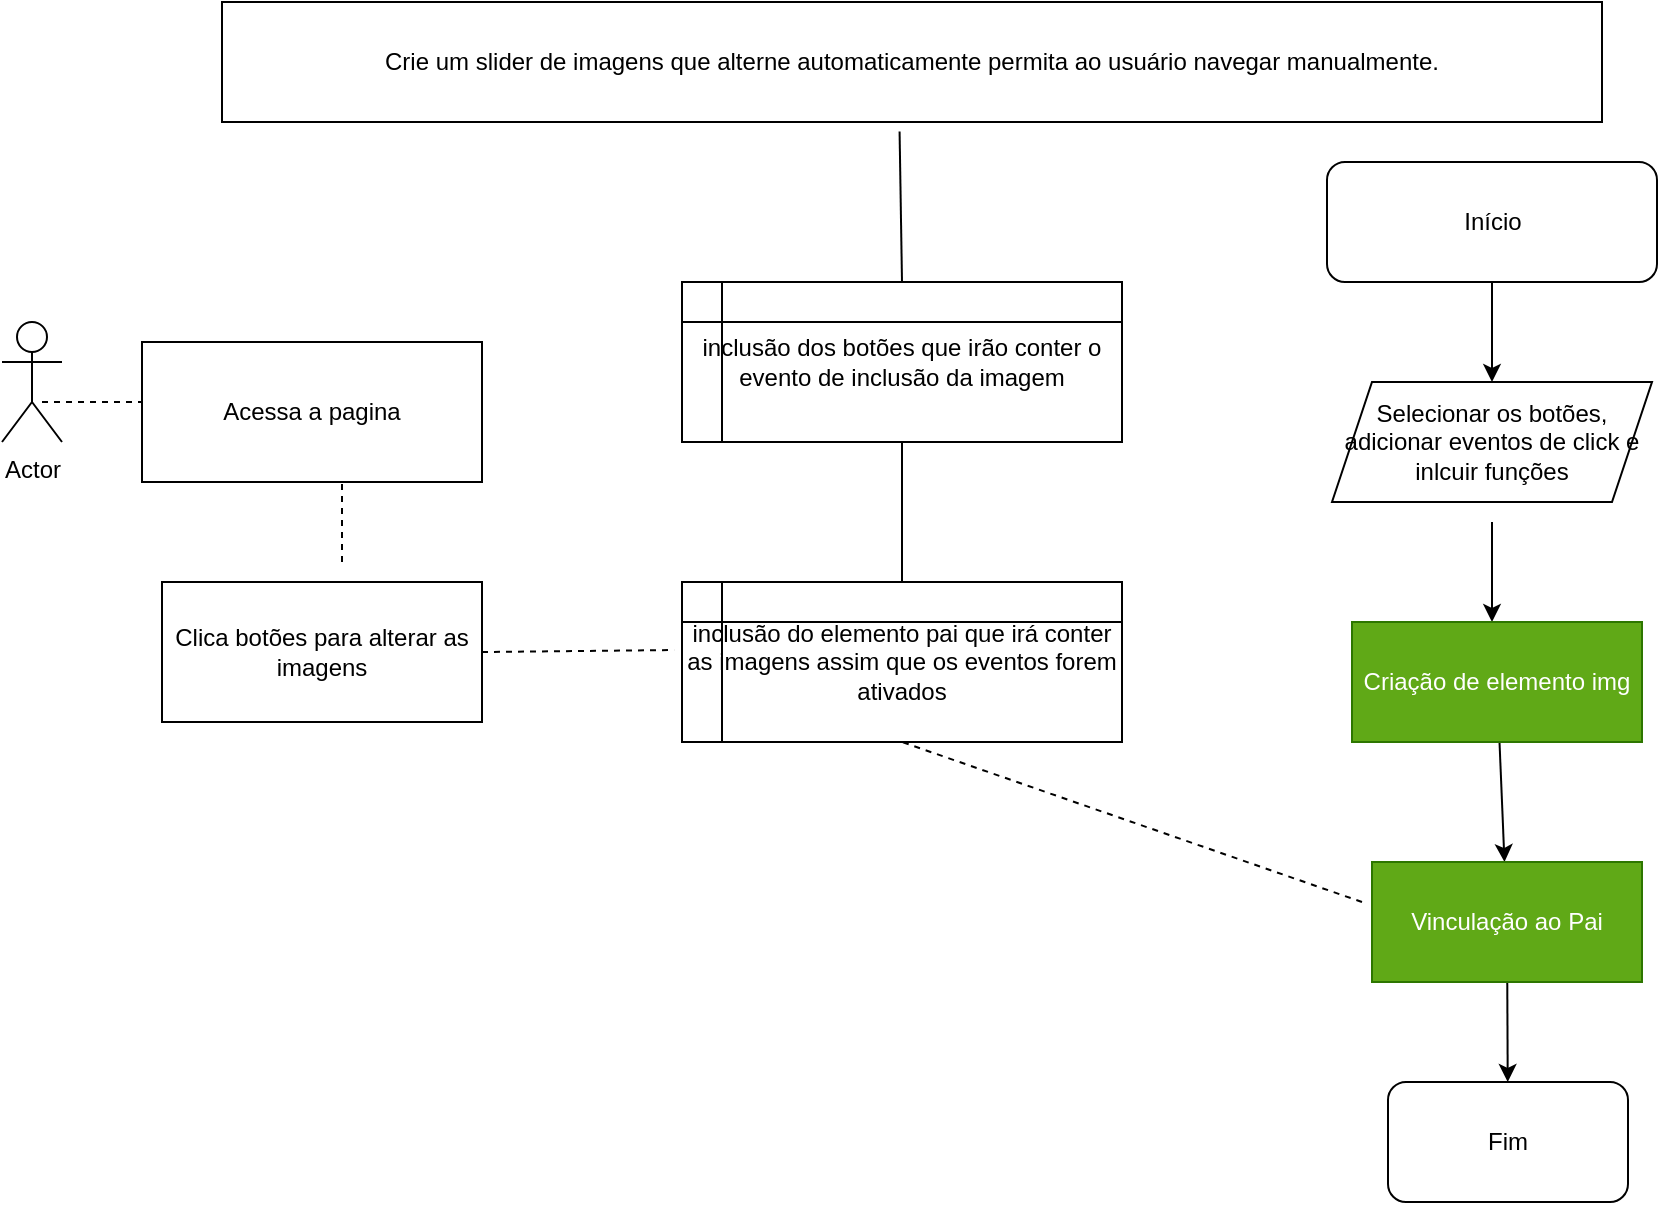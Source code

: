 <mxfile>
    <diagram id="a2tYOylbTRWIJZaSjk8l" name="Página-1">
        <mxGraphModel dx="1002" dy="563" grid="1" gridSize="10" guides="1" tooltips="1" connect="1" arrows="1" fold="1" page="1" pageScale="1" pageWidth="827" pageHeight="1169" math="0" shadow="0">
            <root>
                <mxCell id="0"/>
                <mxCell id="1" parent="0"/>
                <mxCell id="24" value="Crie um slider de imagens que alterne automaticamente permita ao usuário navegar manualmente." style="rounded=0;whiteSpace=wrap;html=1;" parent="1" vertex="1">
                    <mxGeometry x="200" y="80" width="690" height="60" as="geometry"/>
                </mxCell>
                <mxCell id="25" value="Actor" style="shape=umlActor;verticalLabelPosition=bottom;verticalAlign=top;html=1;outlineConnect=0;" parent="1" vertex="1">
                    <mxGeometry x="90" y="240" width="30" height="60" as="geometry"/>
                </mxCell>
                <mxCell id="26" value="Acessa a pagina" style="rounded=0;whiteSpace=wrap;html=1;" parent="1" vertex="1">
                    <mxGeometry x="160" y="250" width="170" height="70" as="geometry"/>
                </mxCell>
                <mxCell id="27" value="Clica botões para alterar as imagens" style="rounded=0;whiteSpace=wrap;html=1;" parent="1" vertex="1">
                    <mxGeometry x="170" y="370" width="160" height="70" as="geometry"/>
                </mxCell>
                <mxCell id="28" value="" style="endArrow=none;dashed=1;html=1;" parent="1" edge="1">
                    <mxGeometry width="50" height="50" relative="1" as="geometry">
                        <mxPoint x="110" y="280" as="sourcePoint"/>
                        <mxPoint x="160" y="280" as="targetPoint"/>
                    </mxGeometry>
                </mxCell>
                <mxCell id="29" value="" style="endArrow=none;dashed=1;html=1;" parent="1" edge="1">
                    <mxGeometry width="50" height="50" relative="1" as="geometry">
                        <mxPoint x="260" y="360" as="sourcePoint"/>
                        <mxPoint x="260" y="320" as="targetPoint"/>
                    </mxGeometry>
                </mxCell>
                <mxCell id="35" value="inclusão dos botões que irão conter o evento de inclusão da imagem" style="shape=internalStorage;whiteSpace=wrap;html=1;backgroundOutline=1;" parent="1" vertex="1">
                    <mxGeometry x="430" y="220" width="220" height="80" as="geometry"/>
                </mxCell>
                <mxCell id="39" value="inclusão do elemento pai que irá conter as imagens assim que os eventos forem ativados" style="shape=internalStorage;whiteSpace=wrap;html=1;backgroundOutline=1;" parent="1" vertex="1">
                    <mxGeometry x="430" y="370" width="220" height="80" as="geometry"/>
                </mxCell>
                <mxCell id="47" value="" style="endArrow=none;html=1;" parent="1" edge="1">
                    <mxGeometry width="50" height="50" relative="1" as="geometry">
                        <mxPoint x="540" y="370" as="sourcePoint"/>
                        <mxPoint x="540" y="300" as="targetPoint"/>
                    </mxGeometry>
                </mxCell>
                <mxCell id="48" value="" style="endArrow=none;html=1;entryX=0.491;entryY=1.08;entryDx=0;entryDy=0;entryPerimeter=0;" parent="1" target="24" edge="1">
                    <mxGeometry width="50" height="50" relative="1" as="geometry">
                        <mxPoint x="540" y="220" as="sourcePoint"/>
                        <mxPoint x="590" y="170" as="targetPoint"/>
                    </mxGeometry>
                </mxCell>
                <mxCell id="50" value="Início" style="rounded=1;whiteSpace=wrap;html=1;" vertex="1" parent="1">
                    <mxGeometry x="752.5" y="160" width="165" height="60" as="geometry"/>
                </mxCell>
                <mxCell id="54" value="" style="endArrow=classic;html=1;exitX=0.5;exitY=1;exitDx=0;exitDy=0;entryX=0.5;entryY=0;entryDx=0;entryDy=0;" edge="1" parent="1" source="50">
                    <mxGeometry width="50" height="50" relative="1" as="geometry">
                        <mxPoint x="490" y="320" as="sourcePoint"/>
                        <mxPoint x="835" y="270" as="targetPoint"/>
                    </mxGeometry>
                </mxCell>
                <mxCell id="56" value="" style="endArrow=classic;html=1;exitX=0.5;exitY=1;exitDx=0;exitDy=0;" edge="1" parent="1">
                    <mxGeometry width="50" height="50" relative="1" as="geometry">
                        <mxPoint x="835" y="340" as="sourcePoint"/>
                        <mxPoint x="835" y="390" as="targetPoint"/>
                    </mxGeometry>
                </mxCell>
                <mxCell id="57" value="Selecionar os botões, adicionar eventos de click e inlcuir funções" style="shape=parallelogram;perimeter=parallelogramPerimeter;whiteSpace=wrap;html=1;fixedSize=1;" vertex="1" parent="1">
                    <mxGeometry x="755" y="270" width="160" height="60" as="geometry"/>
                </mxCell>
                <mxCell id="60" value="" style="edgeStyle=none;html=1;" edge="1" parent="1" source="58" target="59">
                    <mxGeometry relative="1" as="geometry"/>
                </mxCell>
                <mxCell id="58" value="Criação de elemento img" style="rounded=0;whiteSpace=wrap;html=1;fillColor=#60a917;fontColor=#ffffff;strokeColor=#2D7600;" vertex="1" parent="1">
                    <mxGeometry x="765" y="390" width="145" height="60" as="geometry"/>
                </mxCell>
                <mxCell id="63" value="" style="edgeStyle=none;html=1;" edge="1" parent="1" source="59" target="61">
                    <mxGeometry relative="1" as="geometry"/>
                </mxCell>
                <mxCell id="59" value="Vinculação ao Pai" style="whiteSpace=wrap;html=1;fillColor=#60a917;strokeColor=#2D7600;fontColor=#ffffff;rounded=0;" vertex="1" parent="1">
                    <mxGeometry x="775" y="510" width="135" height="60" as="geometry"/>
                </mxCell>
                <mxCell id="61" value="Fim" style="rounded=1;whiteSpace=wrap;html=1;" vertex="1" parent="1">
                    <mxGeometry x="783" y="620" width="120" height="60" as="geometry"/>
                </mxCell>
                <mxCell id="65" value="" style="endArrow=none;dashed=1;html=1;exitX=1;exitY=0.5;exitDx=0;exitDy=0;entryX=-0.018;entryY=0.425;entryDx=0;entryDy=0;entryPerimeter=0;" edge="1" parent="1" source="27" target="39">
                    <mxGeometry width="50" height="50" relative="1" as="geometry">
                        <mxPoint x="490" y="430" as="sourcePoint"/>
                        <mxPoint x="540" y="380" as="targetPoint"/>
                    </mxGeometry>
                </mxCell>
                <mxCell id="67" value="" style="endArrow=none;dashed=1;html=1;entryX=0.5;entryY=1;entryDx=0;entryDy=0;" edge="1" parent="1" target="39">
                    <mxGeometry width="50" height="50" relative="1" as="geometry">
                        <mxPoint x="770" y="530" as="sourcePoint"/>
                        <mxPoint x="540" y="380" as="targetPoint"/>
                    </mxGeometry>
                </mxCell>
            </root>
        </mxGraphModel>
    </diagram>
</mxfile>